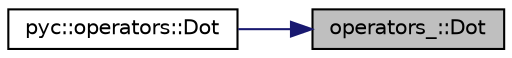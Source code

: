 digraph "operators_::Dot"
{
 // INTERACTIVE_SVG=YES
 // LATEX_PDF_SIZE
  edge [fontname="Helvetica",fontsize="10",labelfontname="Helvetica",labelfontsize="10"];
  node [fontname="Helvetica",fontsize="10",shape=record];
  rankdir="RL";
  Node1 [label="operators_::Dot",height=0.2,width=0.4,color="black", fillcolor="grey75", style="filled", fontcolor="black",tooltip="Computes the dot product of two vectors."];
  Node1 -> Node2 [dir="back",color="midnightblue",fontsize="10",style="solid",fontname="Helvetica"];
  Node2 [label="pyc::operators::Dot",height=0.2,width=0.4,color="black", fillcolor="white", style="filled",URL="$namespacepyc_1_1operators.html#ab614cf3043e983f0327b698e8c80af06",tooltip=" "];
}
